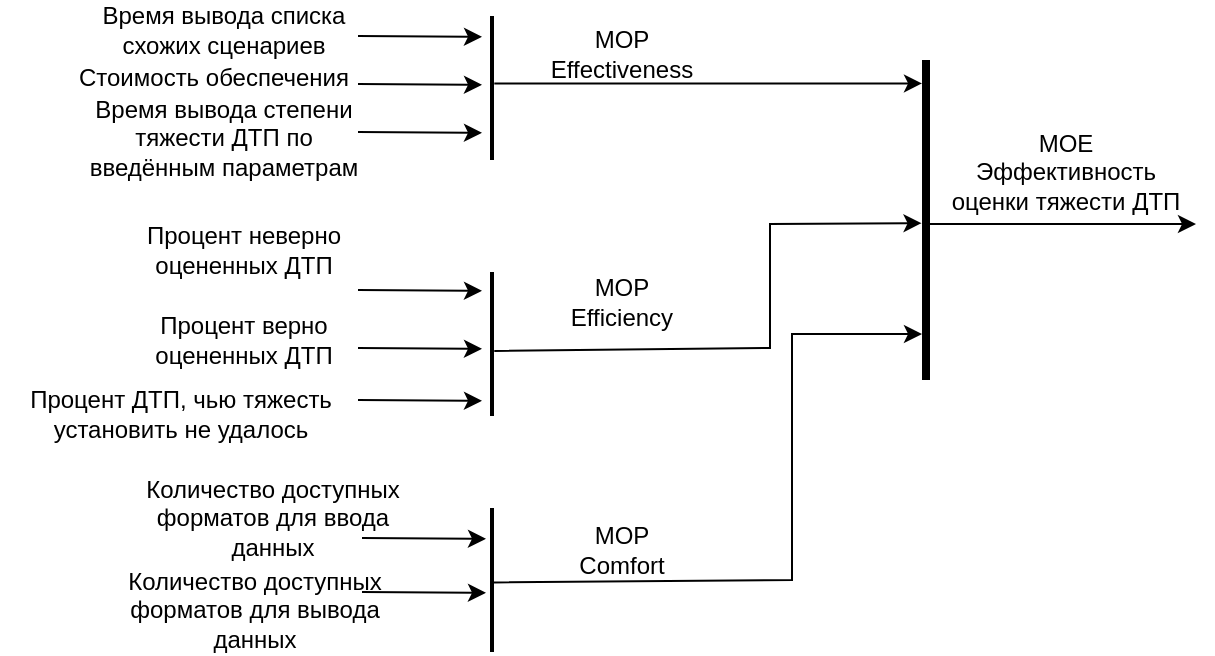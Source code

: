<mxfile version="22.1.2" type="device" pages="8">
  <diagram name="Страница — 1" id="jLcMc6CrmXetu7NEgjQx">
    <mxGraphModel dx="1210" dy="468" grid="0" gridSize="10" guides="1" tooltips="1" connect="1" arrows="1" fold="1" page="0" pageScale="1" pageWidth="827" pageHeight="1169" math="0" shadow="0">
      <root>
        <mxCell id="0" />
        <mxCell id="1" parent="0" />
        <mxCell id="MCZT44C6_5iMMIZAD4tQ-2" value="" style="line;strokeWidth=4;direction=south;html=1;perimeter=backbonePerimeter;points=[];outlineConnect=0;" vertex="1" parent="1">
          <mxGeometry x="430" y="310" width="10" height="160" as="geometry" />
        </mxCell>
        <mxCell id="MCZT44C6_5iMMIZAD4tQ-3" value="" style="endArrow=classic;html=1;rounded=0;" edge="1" parent="1" source="MCZT44C6_5iMMIZAD4tQ-2">
          <mxGeometry width="50" height="50" relative="1" as="geometry">
            <mxPoint x="511" y="400" as="sourcePoint" />
            <mxPoint x="570" y="392" as="targetPoint" />
          </mxGeometry>
        </mxCell>
        <mxCell id="MCZT44C6_5iMMIZAD4tQ-4" value="MOE&lt;br&gt;Эффективность оценки тяжести ДТП" style="text;html=1;strokeColor=none;fillColor=none;align=center;verticalAlign=middle;whiteSpace=wrap;rounded=0;" vertex="1" parent="1">
          <mxGeometry x="440" y="351" width="130" height="30" as="geometry" />
        </mxCell>
        <mxCell id="MCZT44C6_5iMMIZAD4tQ-5" value="" style="line;strokeWidth=2;direction=south;html=1;" vertex="1" parent="1">
          <mxGeometry x="213" y="288" width="10" height="72" as="geometry" />
        </mxCell>
        <mxCell id="MCZT44C6_5iMMIZAD4tQ-6" value="MOP&lt;br&gt;Effectiveness" style="text;html=1;strokeColor=none;fillColor=none;align=center;verticalAlign=middle;whiteSpace=wrap;rounded=0;" vertex="1" parent="1">
          <mxGeometry x="223" y="292" width="120" height="30" as="geometry" />
        </mxCell>
        <mxCell id="MCZT44C6_5iMMIZAD4tQ-7" value="" style="line;strokeWidth=2;direction=south;html=1;" vertex="1" parent="1">
          <mxGeometry x="213" y="416" width="10" height="72" as="geometry" />
        </mxCell>
        <mxCell id="MCZT44C6_5iMMIZAD4tQ-9" value="MOP&lt;br&gt;Efficiency" style="text;html=1;strokeColor=none;fillColor=none;align=center;verticalAlign=middle;whiteSpace=wrap;rounded=0;" vertex="1" parent="1">
          <mxGeometry x="223" y="416" width="120" height="30" as="geometry" />
        </mxCell>
        <mxCell id="MCZT44C6_5iMMIZAD4tQ-10" value="" style="line;strokeWidth=2;direction=south;html=1;" vertex="1" parent="1">
          <mxGeometry x="213" y="534" width="10" height="72" as="geometry" />
        </mxCell>
        <mxCell id="MCZT44C6_5iMMIZAD4tQ-11" value="MOP&lt;br&gt;Comfort" style="text;html=1;strokeColor=none;fillColor=none;align=center;verticalAlign=middle;whiteSpace=wrap;rounded=0;" vertex="1" parent="1">
          <mxGeometry x="223" y="540" width="120" height="30" as="geometry" />
        </mxCell>
        <mxCell id="MCZT44C6_5iMMIZAD4tQ-12" value="" style="endArrow=classic;html=1;rounded=0;" edge="1" parent="1">
          <mxGeometry width="50" height="50" relative="1" as="geometry">
            <mxPoint x="151" y="425" as="sourcePoint" />
            <mxPoint x="213" y="425.422" as="targetPoint" />
          </mxGeometry>
        </mxCell>
        <mxCell id="MCZT44C6_5iMMIZAD4tQ-13" value="Процент неверно оцененных ДТП" style="text;html=1;strokeColor=none;fillColor=none;align=center;verticalAlign=middle;whiteSpace=wrap;rounded=0;" vertex="1" parent="1">
          <mxGeometry x="35" y="390" width="118" height="30" as="geometry" />
        </mxCell>
        <mxCell id="MCZT44C6_5iMMIZAD4tQ-14" value="" style="endArrow=classic;html=1;rounded=0;" edge="1" parent="1">
          <mxGeometry width="50" height="50" relative="1" as="geometry">
            <mxPoint x="151" y="454" as="sourcePoint" />
            <mxPoint x="213" y="454.422" as="targetPoint" />
          </mxGeometry>
        </mxCell>
        <mxCell id="MCZT44C6_5iMMIZAD4tQ-15" value="" style="endArrow=classic;html=1;rounded=0;" edge="1" parent="1">
          <mxGeometry width="50" height="50" relative="1" as="geometry">
            <mxPoint x="151" y="480" as="sourcePoint" />
            <mxPoint x="213" y="480.422" as="targetPoint" />
          </mxGeometry>
        </mxCell>
        <mxCell id="MCZT44C6_5iMMIZAD4tQ-16" value="Процент верно оцененных ДТП" style="text;html=1;strokeColor=none;fillColor=none;align=center;verticalAlign=middle;whiteSpace=wrap;rounded=0;" vertex="1" parent="1">
          <mxGeometry x="35" y="435" width="118" height="30" as="geometry" />
        </mxCell>
        <mxCell id="MCZT44C6_5iMMIZAD4tQ-17" value="Процент ДТП, чью тяжесть установить не удалось" style="text;html=1;strokeColor=none;fillColor=none;align=center;verticalAlign=middle;whiteSpace=wrap;rounded=0;" vertex="1" parent="1">
          <mxGeometry x="-28" y="472" width="181" height="30" as="geometry" />
        </mxCell>
        <mxCell id="MCZT44C6_5iMMIZAD4tQ-18" value="" style="endArrow=classic;html=1;rounded=0;" edge="1" parent="1">
          <mxGeometry width="50" height="50" relative="1" as="geometry">
            <mxPoint x="151" y="298" as="sourcePoint" />
            <mxPoint x="213" y="298.422" as="targetPoint" />
          </mxGeometry>
        </mxCell>
        <mxCell id="MCZT44C6_5iMMIZAD4tQ-19" value="Время вывода списка схожих сценариев" style="text;html=1;strokeColor=none;fillColor=none;align=center;verticalAlign=middle;whiteSpace=wrap;rounded=0;" vertex="1" parent="1">
          <mxGeometry x="15" y="280" width="138" height="30" as="geometry" />
        </mxCell>
        <mxCell id="MCZT44C6_5iMMIZAD4tQ-20" value="" style="endArrow=classic;html=1;rounded=0;" edge="1" parent="1">
          <mxGeometry width="50" height="50" relative="1" as="geometry">
            <mxPoint x="151" y="346" as="sourcePoint" />
            <mxPoint x="213" y="346.422" as="targetPoint" />
          </mxGeometry>
        </mxCell>
        <mxCell id="MCZT44C6_5iMMIZAD4tQ-21" value="Время вывода степени тяжести ДТП по введённым параметрам" style="text;html=1;strokeColor=none;fillColor=none;align=center;verticalAlign=middle;whiteSpace=wrap;rounded=0;" vertex="1" parent="1">
          <mxGeometry x="15" y="334" width="138" height="30" as="geometry" />
        </mxCell>
        <mxCell id="MCZT44C6_5iMMIZAD4tQ-22" value="" style="endArrow=classic;html=1;rounded=0;exitX=0.468;exitY=0.386;exitDx=0;exitDy=0;exitPerimeter=0;" edge="1" parent="1" source="MCZT44C6_5iMMIZAD4tQ-5" target="MCZT44C6_5iMMIZAD4tQ-2">
          <mxGeometry width="50" height="50" relative="1" as="geometry">
            <mxPoint x="315" y="407" as="sourcePoint" />
            <mxPoint x="365" y="357" as="targetPoint" />
          </mxGeometry>
        </mxCell>
        <mxCell id="MCZT44C6_5iMMIZAD4tQ-23" value="" style="endArrow=classic;html=1;rounded=0;exitX=0.548;exitY=0.386;exitDx=0;exitDy=0;exitPerimeter=0;entryX=0.51;entryY=0.723;entryDx=0;entryDy=0;entryPerimeter=0;" edge="1" parent="1" source="MCZT44C6_5iMMIZAD4tQ-7" target="MCZT44C6_5iMMIZAD4tQ-2">
          <mxGeometry width="50" height="50" relative="1" as="geometry">
            <mxPoint x="223.0" y="456.136" as="sourcePoint" />
            <mxPoint x="435.0" y="387.0" as="targetPoint" />
            <Array as="points">
              <mxPoint x="357" y="454" />
              <mxPoint x="357" y="392" />
            </Array>
          </mxGeometry>
        </mxCell>
        <mxCell id="MCZT44C6_5iMMIZAD4tQ-24" value="" style="endArrow=classic;html=1;rounded=0;exitX=0.517;exitY=0.44;exitDx=0;exitDy=0;exitPerimeter=0;" edge="1" parent="1" source="MCZT44C6_5iMMIZAD4tQ-10" target="MCZT44C6_5iMMIZAD4tQ-2">
          <mxGeometry width="50" height="50" relative="1" as="geometry">
            <mxPoint x="236.0" y="576.392" as="sourcePoint" />
            <mxPoint x="400.2" y="555" as="targetPoint" />
            <Array as="points">
              <mxPoint x="368" y="570" />
              <mxPoint x="368" y="447" />
            </Array>
          </mxGeometry>
        </mxCell>
        <mxCell id="MCZT44C6_5iMMIZAD4tQ-25" value="" style="endArrow=classic;html=1;rounded=0;" edge="1" parent="1">
          <mxGeometry width="50" height="50" relative="1" as="geometry">
            <mxPoint x="153" y="549" as="sourcePoint" />
            <mxPoint x="215" y="549.422" as="targetPoint" />
          </mxGeometry>
        </mxCell>
        <mxCell id="MCZT44C6_5iMMIZAD4tQ-26" value="Количество доступных форматов для ввода данных" style="text;html=1;strokeColor=none;fillColor=none;align=center;verticalAlign=middle;whiteSpace=wrap;rounded=0;" vertex="1" parent="1">
          <mxGeometry x="41" y="524" width="135" height="30" as="geometry" />
        </mxCell>
        <mxCell id="MCZT44C6_5iMMIZAD4tQ-27" value="" style="endArrow=classic;html=1;rounded=0;" edge="1" parent="1">
          <mxGeometry width="50" height="50" relative="1" as="geometry">
            <mxPoint x="153" y="576" as="sourcePoint" />
            <mxPoint x="215" y="576.422" as="targetPoint" />
          </mxGeometry>
        </mxCell>
        <mxCell id="MCZT44C6_5iMMIZAD4tQ-28" value="Количество доступных форматов для вывода данных" style="text;html=1;strokeColor=none;fillColor=none;align=center;verticalAlign=middle;whiteSpace=wrap;rounded=0;" vertex="1" parent="1">
          <mxGeometry x="32" y="570" width="135" height="30" as="geometry" />
        </mxCell>
        <mxCell id="MCZT44C6_5iMMIZAD4tQ-30" value="" style="endArrow=classic;html=1;rounded=0;" edge="1" parent="1">
          <mxGeometry width="50" height="50" relative="1" as="geometry">
            <mxPoint x="151" y="322" as="sourcePoint" />
            <mxPoint x="213" y="322.422" as="targetPoint" />
          </mxGeometry>
        </mxCell>
        <mxCell id="MCZT44C6_5iMMIZAD4tQ-31" value="Стоимость обеспечения" style="text;html=1;strokeColor=none;fillColor=none;align=center;verticalAlign=middle;whiteSpace=wrap;rounded=0;" vertex="1" parent="1">
          <mxGeometry x="10" y="304" width="138" height="30" as="geometry" />
        </mxCell>
      </root>
    </mxGraphModel>
  </diagram>
  <diagram id="KSN4zgJwjQ3ImKxMwVby" name="Страница — 2">
    <mxGraphModel dx="1092" dy="800" grid="0" gridSize="10" guides="1" tooltips="1" connect="1" arrows="1" fold="1" page="0" pageScale="1" pageWidth="827" pageHeight="1169" math="0" shadow="0">
      <root>
        <mxCell id="0" />
        <mxCell id="1" parent="0" />
        <mxCell id="LNCsIOwMP-3C4Uc4qca3-1" value="" style="endArrow=classic;html=1;rounded=0;" edge="1" parent="1">
          <mxGeometry width="50" height="50" relative="1" as="geometry">
            <mxPoint x="-240" y="210" as="sourcePoint" />
            <mxPoint x="-240" y="1" as="targetPoint" />
          </mxGeometry>
        </mxCell>
        <mxCell id="LNCsIOwMP-3C4Uc4qca3-2" value="" style="endArrow=classic;html=1;rounded=0;" edge="1" parent="1">
          <mxGeometry width="50" height="50" relative="1" as="geometry">
            <mxPoint x="-240" y="210" as="sourcePoint" />
            <mxPoint x="-8" y="210" as="targetPoint" />
          </mxGeometry>
        </mxCell>
        <mxCell id="LNCsIOwMP-3C4Uc4qca3-3" value="" style="endArrow=none;html=1;curved=1;" edge="1" parent="1">
          <mxGeometry width="50" height="50" relative="1" as="geometry">
            <mxPoint x="-214" y="90" as="sourcePoint" />
            <mxPoint x="-50" y="190" as="targetPoint" />
            <Array as="points">
              <mxPoint x="-200" y="180" />
            </Array>
          </mxGeometry>
        </mxCell>
        <mxCell id="LNCsIOwMP-3C4Uc4qca3-5" value="" style="endArrow=none;dashed=1;html=1;rounded=0;" edge="1" parent="1">
          <mxGeometry width="50" height="50" relative="1" as="geometry">
            <mxPoint x="-209" y="207" as="sourcePoint" />
            <mxPoint x="-210" y="109" as="targetPoint" />
          </mxGeometry>
        </mxCell>
        <mxCell id="LNCsIOwMP-3C4Uc4qca3-6" value="" style="endArrow=none;dashed=1;html=1;rounded=0;" edge="1" parent="1">
          <mxGeometry width="50" height="50" relative="1" as="geometry">
            <mxPoint x="-240" y="110" as="sourcePoint" />
            <mxPoint x="-210" y="110" as="targetPoint" />
          </mxGeometry>
        </mxCell>
        <mxCell id="LNCsIOwMP-3C4Uc4qca3-7" value="0,95" style="text;html=1;strokeColor=none;fillColor=none;align=center;verticalAlign=middle;whiteSpace=wrap;rounded=0;fontSize=9;fontStyle=1" vertex="1" parent="1">
          <mxGeometry x="-278" y="103" width="36" height="16" as="geometry" />
        </mxCell>
        <mxCell id="LNCsIOwMP-3C4Uc4qca3-8" value="15" style="text;html=1;strokeColor=none;fillColor=none;align=center;verticalAlign=middle;whiteSpace=wrap;rounded=0;fontSize=9;fontStyle=1" vertex="1" parent="1">
          <mxGeometry x="-227" y="212" width="36" height="16" as="geometry" />
        </mxCell>
      </root>
    </mxGraphModel>
  </diagram>
  <diagram id="xVCAHqkSIYzOnKTW76hk" name="Страница — 3">
    <mxGraphModel dx="967" dy="728" grid="0" gridSize="10" guides="1" tooltips="1" connect="1" arrows="1" fold="1" page="0" pageScale="1" pageWidth="827" pageHeight="1169" math="0" shadow="0">
      <root>
        <mxCell id="0" />
        <mxCell id="1" parent="0" />
        <mxCell id="RlIxOsY56s_IPavXueKU-1" value="" style="endArrow=classic;html=1;rounded=0;" edge="1" parent="1">
          <mxGeometry width="50" height="50" relative="1" as="geometry">
            <mxPoint x="-240" y="210" as="sourcePoint" />
            <mxPoint x="-240" y="1" as="targetPoint" />
          </mxGeometry>
        </mxCell>
        <mxCell id="RlIxOsY56s_IPavXueKU-2" value="" style="endArrow=classic;html=1;rounded=0;" edge="1" parent="1">
          <mxGeometry width="50" height="50" relative="1" as="geometry">
            <mxPoint x="-240" y="210" as="sourcePoint" />
            <mxPoint x="-8" y="210" as="targetPoint" />
          </mxGeometry>
        </mxCell>
        <mxCell id="RlIxOsY56s_IPavXueKU-3" value="" style="endArrow=none;html=1;curved=1;" edge="1" parent="1">
          <mxGeometry width="50" height="50" relative="1" as="geometry">
            <mxPoint x="-214" y="90" as="sourcePoint" />
            <mxPoint x="-50" y="190" as="targetPoint" />
            <Array as="points">
              <mxPoint x="-200" y="180" />
            </Array>
          </mxGeometry>
        </mxCell>
        <mxCell id="RlIxOsY56s_IPavXueKU-4" value="" style="endArrow=none;dashed=1;html=1;rounded=0;" edge="1" parent="1">
          <mxGeometry width="50" height="50" relative="1" as="geometry">
            <mxPoint x="-117" y="210" as="sourcePoint" />
            <mxPoint x="-117" y="180" as="targetPoint" />
          </mxGeometry>
        </mxCell>
        <mxCell id="RlIxOsY56s_IPavXueKU-5" value="" style="endArrow=none;dashed=1;html=1;rounded=0;" edge="1" parent="1">
          <mxGeometry width="50" height="50" relative="1" as="geometry">
            <mxPoint x="-239" y="181" as="sourcePoint" />
            <mxPoint x="-117" y="181" as="targetPoint" />
          </mxGeometry>
        </mxCell>
        <mxCell id="RlIxOsY56s_IPavXueKU-6" value="0,3" style="text;html=1;strokeColor=none;fillColor=none;align=center;verticalAlign=middle;whiteSpace=wrap;rounded=0;fontSize=9;fontStyle=1" vertex="1" parent="1">
          <mxGeometry x="-280" y="179" width="36" height="16" as="geometry" />
        </mxCell>
        <mxCell id="RlIxOsY56s_IPavXueKU-7" value="480" style="text;html=1;strokeColor=none;fillColor=none;align=center;verticalAlign=middle;whiteSpace=wrap;rounded=0;fontSize=9;fontStyle=1" vertex="1" parent="1">
          <mxGeometry x="-138" y="212" width="36" height="16" as="geometry" />
        </mxCell>
      </root>
    </mxGraphModel>
  </diagram>
  <diagram id="PeXPzSmAPZtOlxhfvpmB" name="Страница — 4">
    <mxGraphModel dx="1075" dy="790" grid="0" gridSize="10" guides="1" tooltips="1" connect="1" arrows="1" fold="1" page="0" pageScale="1" pageWidth="827" pageHeight="1169" math="0" shadow="0">
      <root>
        <mxCell id="0" />
        <mxCell id="1" parent="0" />
        <mxCell id="v4D6yxXQSQfRbMq5wn9N-1" value="" style="endArrow=classic;html=1;rounded=0;" edge="1" parent="1">
          <mxGeometry width="50" height="50" relative="1" as="geometry">
            <mxPoint x="-240" y="210" as="sourcePoint" />
            <mxPoint x="-240" y="1" as="targetPoint" />
          </mxGeometry>
        </mxCell>
        <mxCell id="v4D6yxXQSQfRbMq5wn9N-2" value="" style="endArrow=classic;html=1;rounded=0;" edge="1" parent="1">
          <mxGeometry width="50" height="50" relative="1" as="geometry">
            <mxPoint x="-240" y="210" as="sourcePoint" />
            <mxPoint x="-8" y="210" as="targetPoint" />
          </mxGeometry>
        </mxCell>
        <mxCell id="v4D6yxXQSQfRbMq5wn9N-4" value="" style="endArrow=none;dashed=1;html=1;rounded=0;" edge="1" parent="1">
          <mxGeometry width="50" height="50" relative="1" as="geometry">
            <mxPoint x="-71" y="209" as="sourcePoint" />
            <mxPoint x="-72" y="51" as="targetPoint" />
          </mxGeometry>
        </mxCell>
        <mxCell id="v4D6yxXQSQfRbMq5wn9N-5" value="" style="endArrow=none;dashed=1;html=1;rounded=0;" edge="1" parent="1">
          <mxGeometry width="50" height="50" relative="1" as="geometry">
            <mxPoint x="-240" y="52" as="sourcePoint" />
            <mxPoint x="-72" y="51" as="targetPoint" />
          </mxGeometry>
        </mxCell>
        <mxCell id="v4D6yxXQSQfRbMq5wn9N-6" value="80" style="text;html=1;strokeColor=none;fillColor=none;align=center;verticalAlign=middle;whiteSpace=wrap;rounded=0;fontSize=9;fontStyle=1" vertex="1" parent="1">
          <mxGeometry x="-90" y="213" width="36" height="16" as="geometry" />
        </mxCell>
        <mxCell id="v4D6yxXQSQfRbMq5wn9N-7" value="" style="endArrow=none;html=1;rounded=0;" edge="1" parent="1">
          <mxGeometry width="50" height="50" relative="1" as="geometry">
            <mxPoint x="-233" y="200" as="sourcePoint" />
            <mxPoint x="-38" y="20" as="targetPoint" />
          </mxGeometry>
        </mxCell>
        <mxCell id="5EUvswmmIc29q8_NTMpA-1" value="0,8" style="text;html=1;strokeColor=none;fillColor=none;align=center;verticalAlign=middle;whiteSpace=wrap;rounded=0;fontSize=9;fontStyle=1" vertex="1" parent="1">
          <mxGeometry x="-279" y="44" width="36" height="16" as="geometry" />
        </mxCell>
      </root>
    </mxGraphModel>
  </diagram>
  <diagram id="ngkY6WN9Bx7QSzJw5soB" name="Страница — 5">
    <mxGraphModel dx="873" dy="673" grid="0" gridSize="10" guides="1" tooltips="1" connect="1" arrows="1" fold="1" page="0" pageScale="1" pageWidth="827" pageHeight="1169" math="0" shadow="0">
      <root>
        <mxCell id="0" />
        <mxCell id="1" parent="0" />
        <mxCell id="ViEMDegh8jYjIphmtSe0-1" value="" style="endArrow=classic;html=1;rounded=0;" edge="1" parent="1">
          <mxGeometry width="50" height="50" relative="1" as="geometry">
            <mxPoint x="-240" y="210" as="sourcePoint" />
            <mxPoint x="-240" y="1" as="targetPoint" />
          </mxGeometry>
        </mxCell>
        <mxCell id="ViEMDegh8jYjIphmtSe0-2" value="" style="endArrow=classic;html=1;rounded=0;" edge="1" parent="1">
          <mxGeometry width="50" height="50" relative="1" as="geometry">
            <mxPoint x="-240" y="210" as="sourcePoint" />
            <mxPoint x="-8" y="210" as="targetPoint" />
          </mxGeometry>
        </mxCell>
        <mxCell id="ViEMDegh8jYjIphmtSe0-3" value="" style="endArrow=none;html=1;curved=1;" edge="1" parent="1">
          <mxGeometry width="50" height="50" relative="1" as="geometry">
            <mxPoint x="-231" y="55" as="sourcePoint" />
            <mxPoint x="-65" y="192" as="targetPoint" />
            <Array as="points">
              <mxPoint x="-107" y="85" />
            </Array>
          </mxGeometry>
        </mxCell>
        <mxCell id="ViEMDegh8jYjIphmtSe0-4" value="" style="endArrow=none;dashed=1;html=1;rounded=0;" edge="1" parent="1">
          <mxGeometry width="50" height="50" relative="1" as="geometry">
            <mxPoint x="-192" y="210" as="sourcePoint" />
            <mxPoint x="-193" y="67" as="targetPoint" />
          </mxGeometry>
        </mxCell>
        <mxCell id="ViEMDegh8jYjIphmtSe0-5" value="" style="endArrow=none;dashed=1;html=1;rounded=0;" edge="1" parent="1">
          <mxGeometry width="50" height="50" relative="1" as="geometry">
            <mxPoint x="-239" y="68" as="sourcePoint" />
            <mxPoint x="-193" y="67" as="targetPoint" />
          </mxGeometry>
        </mxCell>
        <mxCell id="ViEMDegh8jYjIphmtSe0-6" value="0,95" style="text;html=1;strokeColor=none;fillColor=none;align=center;verticalAlign=middle;whiteSpace=wrap;rounded=0;fontSize=9;fontStyle=1" vertex="1" parent="1">
          <mxGeometry x="-276" y="61" width="36" height="16" as="geometry" />
        </mxCell>
        <mxCell id="ViEMDegh8jYjIphmtSe0-7" value="5" style="text;html=1;strokeColor=none;fillColor=none;align=center;verticalAlign=middle;whiteSpace=wrap;rounded=0;fontSize=9;fontStyle=1" vertex="1" parent="1">
          <mxGeometry x="-210" y="212" width="36" height="16" as="geometry" />
        </mxCell>
      </root>
    </mxGraphModel>
  </diagram>
  <diagram id="aE4t9Y193Y05leaYRI3w" name="Страница — 6">
    <mxGraphModel dx="1075" dy="790" grid="0" gridSize="10" guides="1" tooltips="1" connect="1" arrows="1" fold="1" page="0" pageScale="1" pageWidth="827" pageHeight="1169" math="0" shadow="0">
      <root>
        <mxCell id="0" />
        <mxCell id="1" parent="0" />
        <mxCell id="G8EGr2WD4Om46JbYpXWs-1" value="" style="endArrow=classic;html=1;rounded=0;" edge="1" parent="1">
          <mxGeometry width="50" height="50" relative="1" as="geometry">
            <mxPoint x="-240" y="210" as="sourcePoint" />
            <mxPoint x="-240" y="1" as="targetPoint" />
          </mxGeometry>
        </mxCell>
        <mxCell id="G8EGr2WD4Om46JbYpXWs-2" value="" style="endArrow=classic;html=1;rounded=0;" edge="1" parent="1">
          <mxGeometry width="50" height="50" relative="1" as="geometry">
            <mxPoint x="-240" y="210" as="sourcePoint" />
            <mxPoint x="-8" y="210" as="targetPoint" />
          </mxGeometry>
        </mxCell>
        <mxCell id="G8EGr2WD4Om46JbYpXWs-3" value="" style="endArrow=none;html=1;curved=1;" edge="1" parent="1">
          <mxGeometry width="50" height="50" relative="1" as="geometry">
            <mxPoint x="-226" y="175" as="sourcePoint" />
            <mxPoint x="-33" y="169" as="targetPoint" />
            <Array as="points">
              <mxPoint x="-143" y="40" />
            </Array>
          </mxGeometry>
        </mxCell>
        <mxCell id="G8EGr2WD4Om46JbYpXWs-7" value="Стоимость" style="text;html=1;strokeColor=none;fillColor=none;align=center;verticalAlign=middle;whiteSpace=wrap;rounded=0;" vertex="1" parent="1">
          <mxGeometry x="-66" y="213" width="60" height="30" as="geometry" />
        </mxCell>
        <mxCell id="G8EGr2WD4Om46JbYpXWs-8" value="Оценка" style="text;html=1;strokeColor=none;fillColor=none;align=center;verticalAlign=middle;whiteSpace=wrap;rounded=0;" vertex="1" parent="1">
          <mxGeometry x="-303" y="14" width="60" height="30" as="geometry" />
        </mxCell>
      </root>
    </mxGraphModel>
  </diagram>
  <diagram id="BU-UV3lggIzlDI2wvQ4P" name="Страница — 7">
    <mxGraphModel dx="1075" dy="790" grid="0" gridSize="10" guides="1" tooltips="1" connect="1" arrows="1" fold="1" page="0" pageScale="1" pageWidth="827" pageHeight="1169" math="0" shadow="0">
      <root>
        <mxCell id="0" />
        <mxCell id="1" parent="0" />
        <mxCell id="6pral1zMA7xcRWKJH2uk-1" value="" style="endArrow=classic;html=1;rounded=0;" edge="1" parent="1">
          <mxGeometry width="50" height="50" relative="1" as="geometry">
            <mxPoint x="-240" y="210" as="sourcePoint" />
            <mxPoint x="-240" y="1" as="targetPoint" />
          </mxGeometry>
        </mxCell>
        <mxCell id="6pral1zMA7xcRWKJH2uk-2" value="" style="endArrow=classic;html=1;rounded=0;" edge="1" parent="1">
          <mxGeometry width="50" height="50" relative="1" as="geometry">
            <mxPoint x="-240" y="210" as="sourcePoint" />
            <mxPoint x="-8" y="210" as="targetPoint" />
          </mxGeometry>
        </mxCell>
        <mxCell id="6pral1zMA7xcRWKJH2uk-3" value="" style="endArrow=none;html=1;curved=1;" edge="1" parent="1">
          <mxGeometry width="50" height="50" relative="1" as="geometry">
            <mxPoint x="-228" y="189" as="sourcePoint" />
            <mxPoint x="-31" y="127" as="targetPoint" />
            <Array as="points">
              <mxPoint x="-48" y="200" />
            </Array>
          </mxGeometry>
        </mxCell>
        <mxCell id="6pral1zMA7xcRWKJH2uk-4" value="Точность оценки, %" style="text;html=1;strokeColor=none;fillColor=none;align=center;verticalAlign=middle;whiteSpace=wrap;rounded=0;" vertex="1" parent="1">
          <mxGeometry x="-66" y="213" width="60" height="30" as="geometry" />
        </mxCell>
        <mxCell id="6pral1zMA7xcRWKJH2uk-5" value="Оценка" style="text;html=1;strokeColor=none;fillColor=none;align=center;verticalAlign=middle;whiteSpace=wrap;rounded=0;" vertex="1" parent="1">
          <mxGeometry x="-303" y="14" width="60" height="30" as="geometry" />
        </mxCell>
      </root>
    </mxGraphModel>
  </diagram>
  <diagram id="5IUtw3TpH2D1AU9jz4p2" name="Страница — 8">
    <mxGraphModel dx="967" dy="728" grid="0" gridSize="10" guides="1" tooltips="1" connect="1" arrows="1" fold="1" page="0" pageScale="1" pageWidth="827" pageHeight="1169" math="0" shadow="0">
      <root>
        <mxCell id="0" />
        <mxCell id="1" parent="0" />
        <mxCell id="31mrz22Q9r3lSFye2135-1" value="" style="endArrow=classic;html=1;rounded=0;" edge="1" parent="1">
          <mxGeometry width="50" height="50" relative="1" as="geometry">
            <mxPoint x="-240" y="210" as="sourcePoint" />
            <mxPoint x="-240" y="1" as="targetPoint" />
          </mxGeometry>
        </mxCell>
        <mxCell id="31mrz22Q9r3lSFye2135-2" value="" style="endArrow=classic;html=1;rounded=0;" edge="1" parent="1">
          <mxGeometry width="50" height="50" relative="1" as="geometry">
            <mxPoint x="-240" y="210" as="sourcePoint" />
            <mxPoint x="-8" y="210" as="targetPoint" />
          </mxGeometry>
        </mxCell>
        <mxCell id="31mrz22Q9r3lSFye2135-3" value="" style="endArrow=none;html=1;curved=1;" edge="1" parent="1">
          <mxGeometry width="50" height="50" relative="1" as="geometry">
            <mxPoint x="-214" y="90" as="sourcePoint" />
            <mxPoint x="-50" y="190" as="targetPoint" />
            <Array as="points">
              <mxPoint x="-200" y="180" />
            </Array>
          </mxGeometry>
        </mxCell>
        <mxCell id="31mrz22Q9r3lSFye2135-8" value="Время,с" style="text;html=1;strokeColor=none;fillColor=none;align=center;verticalAlign=middle;whiteSpace=wrap;rounded=0;" vertex="1" parent="1">
          <mxGeometry x="-68" y="214" width="60" height="30" as="geometry" />
        </mxCell>
        <mxCell id="Z6k01JNe987-JZqqbMuI-1" value="Оценка" style="text;html=1;strokeColor=none;fillColor=none;align=center;verticalAlign=middle;whiteSpace=wrap;rounded=0;" vertex="1" parent="1">
          <mxGeometry x="-303" y="14" width="60" height="30" as="geometry" />
        </mxCell>
      </root>
    </mxGraphModel>
  </diagram>
</mxfile>

